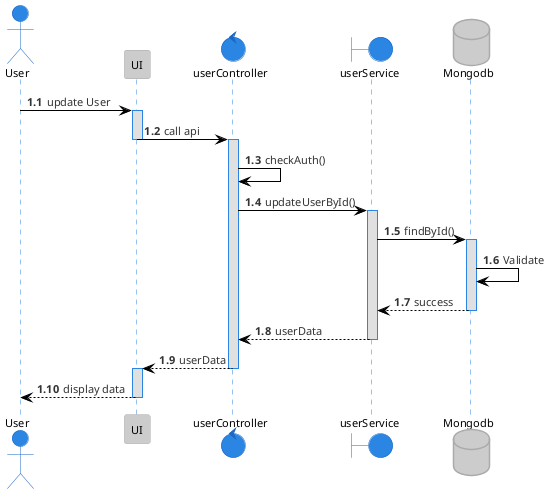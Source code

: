 @startuml updateUser
!theme reddress-lightblue

autonumber 1.1
actor User
participant UI
control  userController
boundary userService
database Mongodb

User -> UI: update User
activate UI
UI -> userController: call api
deactivate UI
activate userController
userController -> userController: checkAuth()
userController -> userService: updateUserById()
activate userService
userService -> Mongodb: findById()
activate Mongodb
Mongodb -> Mongodb: Validate
Mongodb --> userService: success
deactivate Mongodb
userService --> userController: userData
deactivate userService
userController --> UI: userData
deactivate userController
activate UI
UI --> User: display data
deactivate UI

@enduml
